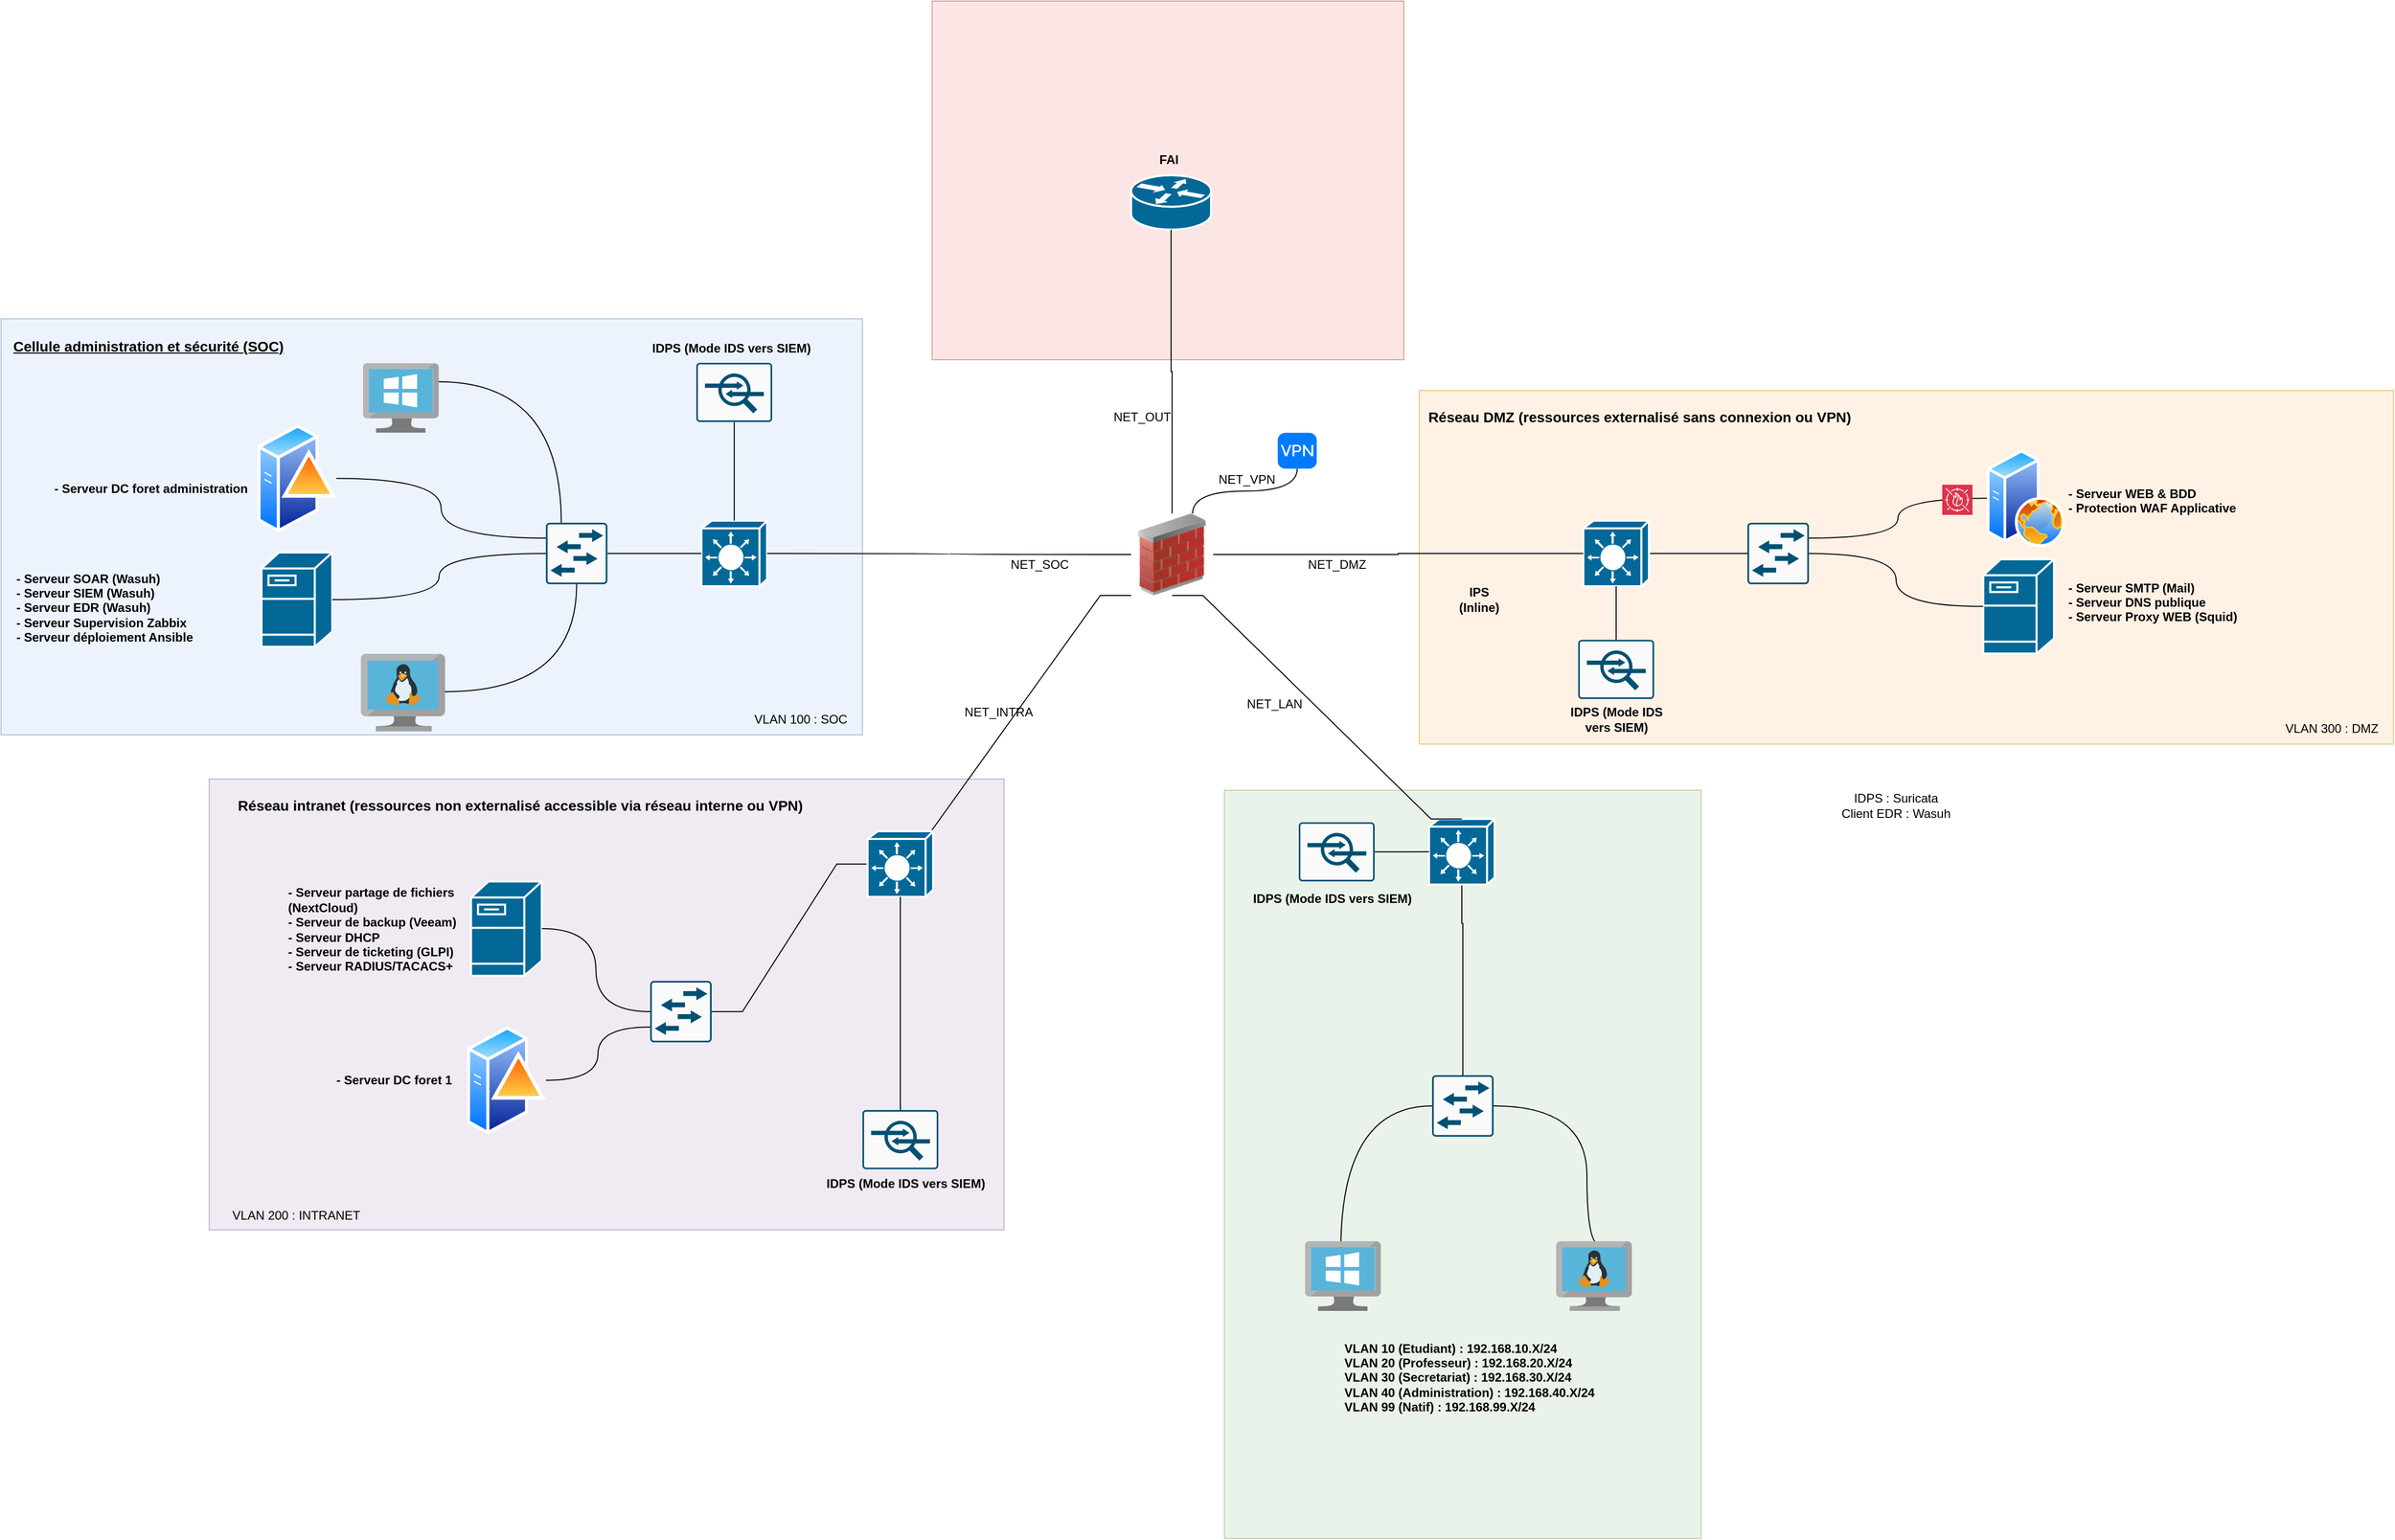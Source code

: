 <mxfile version="28.2.6">
  <diagram name="Architecture globale" id="qbSK8kkbkhKGErqz2HW5">
    <mxGraphModel dx="1375" dy="779" grid="1" gridSize="10" guides="1" tooltips="1" connect="1" arrows="1" fold="1" page="1" pageScale="1" pageWidth="827" pageHeight="1169" math="0" shadow="0">
      <root>
        <mxCell id="0" />
        <mxCell id="1" parent="0" />
        <mxCell id="kXjyHpJwVwnROSJy47Iu-1" value="" style="whiteSpace=wrap;html=1;fillColor=#e1d5e7;strokeColor=#9673a6;opacity=50;" vertex="1" parent="1">
          <mxGeometry x="243" y="799" width="775" height="440" as="geometry" />
        </mxCell>
        <mxCell id="kXjyHpJwVwnROSJy47Iu-2" value="" style="whiteSpace=wrap;html=1;fillColor=#dae8fc;strokeColor=#6c8ebf;opacity=50;" vertex="1" parent="1">
          <mxGeometry x="40" y="350" width="840" height="406" as="geometry" />
        </mxCell>
        <mxCell id="kXjyHpJwVwnROSJy47Iu-3" value="" style="whiteSpace=wrap;html=1;fillColor=#f8cecc;strokeColor=#b85450;opacity=50;" vertex="1" parent="1">
          <mxGeometry x="948" y="40" width="460" height="350" as="geometry" />
        </mxCell>
        <mxCell id="kXjyHpJwVwnROSJy47Iu-4" value="" style="whiteSpace=wrap;html=1;fillColor=#d5e8d4;strokeColor=#82b366;opacity=50;" vertex="1" parent="1">
          <mxGeometry x="1233" y="810" width="465" height="730" as="geometry" />
        </mxCell>
        <mxCell id="kXjyHpJwVwnROSJy47Iu-5" value="" style="whiteSpace=wrap;html=1;fillColor=#ffe6cc;strokeColor=#d79b00;opacity=50;" vertex="1" parent="1">
          <mxGeometry x="1423" y="420" width="950" height="345" as="geometry" />
        </mxCell>
        <mxCell id="kXjyHpJwVwnROSJy47Iu-6" value="" style="shape=mxgraph.cisco.servers.fileserver;sketch=0;html=1;pointerEvents=1;dashed=0;fillColor=#036897;strokeColor=#ffffff;strokeWidth=2;verticalLabelPosition=bottom;verticalAlign=top;align=center;outlineConnect=0;" vertex="1" parent="1">
          <mxGeometry x="1973" y="584.68" width="69" height="92" as="geometry" />
        </mxCell>
        <mxCell id="kXjyHpJwVwnROSJy47Iu-7" style="edgeStyle=orthogonalEdgeStyle;rounded=0;orthogonalLoop=1;jettySize=auto;html=1;exitX=0.75;exitY=0;exitDx=0;exitDy=0;curved=1;endArrow=none;endFill=0;" edge="1" parent="1" source="kXjyHpJwVwnROSJy47Iu-8" target="kXjyHpJwVwnROSJy47Iu-27">
          <mxGeometry relative="1" as="geometry" />
        </mxCell>
        <mxCell id="kXjyHpJwVwnROSJy47Iu-8" value="" style="image;html=1;image=img/lib/clip_art/networking/Firewall_02_128x128.png" vertex="1" parent="1">
          <mxGeometry x="1142" y="540" width="80" height="80" as="geometry" />
        </mxCell>
        <mxCell id="kXjyHpJwVwnROSJy47Iu-9" value="" style="shape=mxgraph.cisco.routers.router;sketch=0;html=1;pointerEvents=1;dashed=0;fillColor=#036897;strokeColor=#ffffff;strokeWidth=2;verticalLabelPosition=bottom;verticalAlign=top;align=center;outlineConnect=0;" vertex="1" parent="1">
          <mxGeometry x="1142" y="210" width="78" height="53" as="geometry" />
        </mxCell>
        <mxCell id="kXjyHpJwVwnROSJy47Iu-10" style="edgeStyle=orthogonalEdgeStyle;rounded=0;orthogonalLoop=1;jettySize=auto;html=1;exitX=0.5;exitY=1;exitDx=0;exitDy=0;exitPerimeter=0;endArrow=none;endFill=0;entryX=0.5;entryY=0;entryDx=0;entryDy=0;entryPerimeter=0;" edge="1" parent="1" source="kXjyHpJwVwnROSJy47Iu-11" target="kXjyHpJwVwnROSJy47Iu-20">
          <mxGeometry relative="1" as="geometry">
            <mxPoint x="1465.39" y="978.752" as="targetPoint" />
            <Array as="points">
              <mxPoint x="1464.5" y="940" />
              <mxPoint x="1465.5" y="940" />
              <mxPoint x="1465.5" y="1088" />
            </Array>
          </mxGeometry>
        </mxCell>
        <mxCell id="kXjyHpJwVwnROSJy47Iu-11" value="" style="shape=mxgraph.cisco.switches.layer_3_switch;sketch=0;html=1;pointerEvents=1;dashed=0;fillColor=#036897;strokeColor=#ffffff;strokeWidth=2;verticalLabelPosition=bottom;verticalAlign=top;align=center;outlineConnect=0;" vertex="1" parent="1">
          <mxGeometry x="1432.5" y="838" width="64" height="64" as="geometry" />
        </mxCell>
        <mxCell id="kXjyHpJwVwnROSJy47Iu-12" style="edgeStyle=orthogonalEdgeStyle;rounded=0;orthogonalLoop=1;jettySize=auto;html=1;exitX=1;exitY=0.5;exitDx=0;exitDy=0;exitPerimeter=0;endArrow=none;endFill=0;entryX=0;entryY=0.5;entryDx=0;entryDy=0;entryPerimeter=0;" edge="1" parent="1" source="kXjyHpJwVwnROSJy47Iu-13" target="kXjyHpJwVwnROSJy47Iu-21">
          <mxGeometry relative="1" as="geometry">
            <mxPoint x="1687.0" y="579.005" as="sourcePoint" />
            <mxPoint x="1723" y="580" as="targetPoint" />
          </mxGeometry>
        </mxCell>
        <mxCell id="kXjyHpJwVwnROSJy47Iu-13" value="" style="shape=mxgraph.cisco.switches.layer_3_switch;sketch=0;html=1;pointerEvents=1;dashed=0;fillColor=#036897;strokeColor=#ffffff;strokeWidth=2;verticalLabelPosition=bottom;verticalAlign=top;align=center;outlineConnect=0;" vertex="1" parent="1">
          <mxGeometry x="1583" y="547" width="64" height="64" as="geometry" />
        </mxCell>
        <mxCell id="kXjyHpJwVwnROSJy47Iu-14" value="" style="shape=mxgraph.cisco.switches.layer_3_switch;sketch=0;html=1;pointerEvents=1;dashed=0;fillColor=#036897;strokeColor=#ffffff;strokeWidth=2;verticalLabelPosition=bottom;verticalAlign=top;align=center;outlineConnect=0;" vertex="1" parent="1">
          <mxGeometry x="723" y="547" width="64" height="64" as="geometry" />
        </mxCell>
        <mxCell id="kXjyHpJwVwnROSJy47Iu-15" style="edgeStyle=orthogonalEdgeStyle;rounded=0;orthogonalLoop=1;jettySize=auto;html=1;exitX=1;exitY=0.25;exitDx=0;exitDy=0;exitPerimeter=0;entryX=0;entryY=0.5;entryDx=0;entryDy=0;curved=1;endArrow=none;endFill=0;" edge="1" parent="1" source="kXjyHpJwVwnROSJy47Iu-21" target="kXjyHpJwVwnROSJy47Iu-31">
          <mxGeometry relative="1" as="geometry">
            <mxPoint x="1824" y="555" as="sourcePoint" />
            <mxPoint x="1973" y="476" as="targetPoint" />
          </mxGeometry>
        </mxCell>
        <mxCell id="kXjyHpJwVwnROSJy47Iu-16" style="edgeStyle=orthogonalEdgeStyle;rounded=0;orthogonalLoop=1;jettySize=auto;html=1;exitX=1;exitY=0.5;exitDx=0;exitDy=0;exitPerimeter=0;entryX=0;entryY=0.5;entryDx=0;entryDy=0;entryPerimeter=0;endArrow=none;endFill=0;curved=1;" edge="1" parent="1" source="kXjyHpJwVwnROSJy47Iu-21" target="kXjyHpJwVwnROSJy47Iu-6">
          <mxGeometry relative="1" as="geometry">
            <mxPoint x="1821.98" y="580" as="sourcePoint" />
          </mxGeometry>
        </mxCell>
        <mxCell id="kXjyHpJwVwnROSJy47Iu-17" style="edgeStyle=entityRelationEdgeStyle;rounded=0;orthogonalLoop=1;jettySize=auto;html=1;exitX=0.5;exitY=1;exitDx=0;exitDy=0;entryX=0.5;entryY=0;entryDx=0;entryDy=0;entryPerimeter=0;endArrow=none;endFill=0;" edge="1" parent="1" source="kXjyHpJwVwnROSJy47Iu-8" target="kXjyHpJwVwnROSJy47Iu-11">
          <mxGeometry relative="1" as="geometry" />
        </mxCell>
        <mxCell id="kXjyHpJwVwnROSJy47Iu-18" style="edgeStyle=orthogonalEdgeStyle;rounded=0;orthogonalLoop=1;jettySize=auto;html=1;exitX=0;exitY=0.5;exitDx=0;exitDy=0;exitPerimeter=0;curved=1;endArrow=none;endFill=0;" edge="1" parent="1" source="kXjyHpJwVwnROSJy47Iu-20">
          <mxGeometry relative="1" as="geometry">
            <mxPoint x="1415" y="1113" as="sourcePoint" />
            <mxPoint x="1346.5" y="1258" as="targetPoint" />
          </mxGeometry>
        </mxCell>
        <mxCell id="kXjyHpJwVwnROSJy47Iu-19" style="edgeStyle=orthogonalEdgeStyle;rounded=0;orthogonalLoop=1;jettySize=auto;html=1;entryX=1;entryY=0.5;entryDx=0;entryDy=0;entryPerimeter=0;curved=1;endArrow=none;endFill=0;exitX=0.57;exitY=0.045;exitDx=0;exitDy=0;exitPerimeter=0;" edge="1" parent="1" source="kXjyHpJwVwnROSJy47Iu-26" target="kXjyHpJwVwnROSJy47Iu-20">
          <mxGeometry relative="1" as="geometry">
            <mxPoint x="1576.5" y="1248" as="sourcePoint" />
            <mxPoint x="1513.98" y="1113" as="targetPoint" />
            <Array as="points">
              <mxPoint x="1586.5" y="1253" />
              <mxPoint x="1586.5" y="1118" />
            </Array>
          </mxGeometry>
        </mxCell>
        <mxCell id="kXjyHpJwVwnROSJy47Iu-20" value="" style="sketch=0;points=[[0.015,0.015,0],[0.985,0.015,0],[0.985,0.985,0],[0.015,0.985,0],[0.25,0,0],[0.5,0,0],[0.75,0,0],[1,0.25,0],[1,0.5,0],[1,0.75,0],[0.75,1,0],[0.5,1,0],[0.25,1,0],[0,0.75,0],[0,0.5,0],[0,0.25,0]];verticalLabelPosition=bottom;html=1;verticalAlign=top;aspect=fixed;align=center;pointerEvents=1;shape=mxgraph.cisco19.rect;prIcon=l2_switch;fillColor=#FAFAFA;strokeColor=#005073;" vertex="1" parent="1">
          <mxGeometry x="1435.5" y="1088" width="60" height="60" as="geometry" />
        </mxCell>
        <mxCell id="kXjyHpJwVwnROSJy47Iu-21" value="" style="sketch=0;points=[[0.015,0.015,0],[0.985,0.015,0],[0.985,0.985,0],[0.015,0.985,0],[0.25,0,0],[0.5,0,0],[0.75,0,0],[1,0.25,0],[1,0.5,0],[1,0.75,0],[0.75,1,0],[0.5,1,0],[0.25,1,0],[0,0.75,0],[0,0.5,0],[0,0.25,0]];verticalLabelPosition=bottom;html=1;verticalAlign=top;aspect=fixed;align=center;pointerEvents=1;shape=mxgraph.cisco19.rect;prIcon=l2_switch;fillColor=#FAFAFA;strokeColor=#005073;" vertex="1" parent="1">
          <mxGeometry x="1743" y="549" width="60" height="60" as="geometry" />
        </mxCell>
        <mxCell id="kXjyHpJwVwnROSJy47Iu-22" value="&lt;p style=&quot;margin: 0px;&quot;&gt;&lt;b&gt;- Serveur SMTP (Mail)&lt;/b&gt;&lt;/p&gt;&lt;p style=&quot;margin: 0px;&quot;&gt;&lt;b&gt;- Serveur DNS publique&lt;br&gt;&lt;/b&gt;&lt;/p&gt;&lt;p style=&quot;margin: 0px;&quot;&gt;&lt;b&gt;- Serveur Proxy WEB (&lt;/b&gt;&lt;span style=&quot;background-color: initial;&quot;&gt;&lt;b&gt;Squid)&lt;/b&gt;&lt;/span&gt;&lt;/p&gt;&lt;b&gt;&lt;br&gt;&lt;/b&gt;&lt;p style=&quot;margin: 0px;&quot;&gt;&lt;br&gt;&lt;/p&gt;" style="text;strokeColor=none;align=left;fillColor=none;html=1;verticalAlign=middle;whiteSpace=wrap;rounded=0;" vertex="1" parent="1">
          <mxGeometry x="2053.5" y="599.06" width="230" height="83.25" as="geometry" />
        </mxCell>
        <mxCell id="kXjyHpJwVwnROSJy47Iu-23" value="&lt;b&gt;VLAN 10 (Etudiant) : 192.168.10.X/24&lt;/b&gt;&lt;div&gt;&lt;b&gt;VLAN 20 (Professeur)&amp;nbsp;&lt;/b&gt;&lt;b style=&quot;background-color: initial;&quot;&gt;: 192.168.20.X/24&lt;/b&gt;&lt;/div&gt;&lt;div&gt;&lt;b&gt;VLAN 30 (Secretariat)&amp;nbsp;&lt;/b&gt;&lt;b style=&quot;background-color: initial;&quot;&gt;: 192.168.30.X/24&lt;/b&gt;&lt;/div&gt;&lt;div&gt;&lt;b&gt;VLAN 40 (Administration)&amp;nbsp;&lt;/b&gt;&lt;b style=&quot;background-color: initial;&quot;&gt;: 192.168.40.X/24&lt;/b&gt;&lt;/div&gt;&lt;div&gt;&lt;b&gt;VLAN 99 (Natif)&amp;nbsp;&lt;/b&gt;&lt;b style=&quot;background-color: initial;&quot;&gt;: 192.168.99.X/24&lt;/b&gt;&lt;/div&gt;" style="text;strokeColor=none;align=left;fillColor=none;html=1;verticalAlign=middle;whiteSpace=wrap;rounded=0;" vertex="1" parent="1">
          <mxGeometry x="1347.5" y="1338" width="260" height="90" as="geometry" />
        </mxCell>
        <mxCell id="kXjyHpJwVwnROSJy47Iu-24" value="&lt;div style=&quot;font-size: 14px;&quot;&gt;Cellule administration et sécurité (SOC)&lt;br style=&quot;font-size: 14px;&quot;&gt;&lt;/div&gt;&lt;div style=&quot;font-size: 14px;&quot;&gt;&lt;br style=&quot;font-size: 14px;&quot;&gt;&lt;/div&gt;" style="text;strokeColor=none;align=left;fillColor=none;html=1;verticalAlign=middle;whiteSpace=wrap;rounded=0;fontStyle=5;fontSize=14;" vertex="1" parent="1">
          <mxGeometry x="50" y="340" width="283" height="90" as="geometry" />
        </mxCell>
        <mxCell id="kXjyHpJwVwnROSJy47Iu-25" value="" style="image;sketch=0;aspect=fixed;html=1;points=[];align=center;fontSize=12;image=img/lib/mscae/VirtualMachineWindows.svg;" vertex="1" parent="1">
          <mxGeometry x="1311.59" y="1250" width="73.91" height="68" as="geometry" />
        </mxCell>
        <mxCell id="kXjyHpJwVwnROSJy47Iu-26" value="" style="image;sketch=0;aspect=fixed;html=1;points=[];align=center;fontSize=12;image=img/lib/mscae/VM_Linux.svg;" vertex="1" parent="1">
          <mxGeometry x="1556.5" y="1250" width="73.91" height="68" as="geometry" />
        </mxCell>
        <mxCell id="kXjyHpJwVwnROSJy47Iu-27" value="" style="html=1;strokeWidth=1;shadow=0;dashed=0;shape=mxgraph.ios7.misc.vpn;fillColor=#007AFF;strokeColor=none;buttonText=;strokeColor2=#222222;fontColor=#222222;fontSize=8;verticalLabelPosition=bottom;verticalAlign=top;align=center;sketch=0;" vertex="1" parent="1">
          <mxGeometry x="1285" y="461.25" width="38" height="35" as="geometry" />
        </mxCell>
        <mxCell id="kXjyHpJwVwnROSJy47Iu-28" value="" style="sketch=0;points=[[0.015,0.015,0],[0.985,0.015,0],[0.985,0.985,0],[0.015,0.985,0],[0.25,0,0],[0.5,0,0],[0.75,0,0],[1,0.25,0],[1,0.5,0],[1,0.75,0],[0.75,1,0],[0.5,1,0],[0.25,1,0],[0,0.75,0],[0,0.5,0],[0,0.25,0]];verticalLabelPosition=bottom;html=1;verticalAlign=top;aspect=fixed;align=center;pointerEvents=1;shape=mxgraph.cisco19.rect;prIcon=ips_ids;fillColor=#FAFAFA;strokeColor=#005073;" vertex="1" parent="1">
          <mxGeometry x="1305.5" y="841.19" width="74" height="57.81" as="geometry" />
        </mxCell>
        <mxCell id="kXjyHpJwVwnROSJy47Iu-29" value="IPS (Inline)" style="text;strokeColor=none;align=center;fillColor=none;html=1;verticalAlign=middle;whiteSpace=wrap;rounded=0;fontStyle=1" vertex="1" parent="1">
          <mxGeometry x="1450" y="609" width="63" height="30" as="geometry" />
        </mxCell>
        <mxCell id="kXjyHpJwVwnROSJy47Iu-30" value="&lt;p style=&quot;margin: 0px;&quot;&gt;&lt;b style=&quot;background-color: initial;&quot;&gt;- Serveur WEB &amp;amp; &lt;/b&gt;&lt;b&gt;BDD&lt;/b&gt;&lt;/p&gt;&lt;p style=&quot;margin: 0px;&quot;&gt;&lt;b style=&quot;background-color: initial;&quot;&gt;- Protection WAF Applicative&lt;/b&gt;&lt;/p&gt;&lt;b&gt;&lt;br&gt;&lt;/b&gt;&lt;p style=&quot;margin: 0px;&quot;&gt;&lt;br&gt;&lt;/p&gt;" style="text;strokeColor=none;align=left;fillColor=none;html=1;verticalAlign=middle;whiteSpace=wrap;rounded=0;" vertex="1" parent="1">
          <mxGeometry x="2053.5" y="511.93" width="230" height="60.75" as="geometry" />
        </mxCell>
        <mxCell id="kXjyHpJwVwnROSJy47Iu-31" value="" style="image;aspect=fixed;perimeter=ellipsePerimeter;html=1;align=center;shadow=0;dashed=0;spacingTop=3;image=img/lib/active_directory/web_server.svg;" vertex="1" parent="1">
          <mxGeometry x="1976.5" y="477.68" width="76" height="95" as="geometry" />
        </mxCell>
        <mxCell id="kXjyHpJwVwnROSJy47Iu-32" value="" style="sketch=0;points=[[0,0,0],[0.25,0,0],[0.5,0,0],[0.75,0,0],[1,0,0],[0,1,0],[0.25,1,0],[0.5,1,0],[0.75,1,0],[1,1,0],[0,0.25,0],[0,0.5,0],[0,0.75,0],[1,0.25,0],[1,0.5,0],[1,0.75,0]];outlineConnect=0;fontColor=#232F3E;fillColor=#DD344C;strokeColor=#ffffff;dashed=0;verticalLabelPosition=bottom;verticalAlign=top;align=center;html=1;fontSize=12;fontStyle=0;aspect=fixed;shape=mxgraph.aws4.resourceIcon;resIcon=mxgraph.aws4.waf;" vertex="1" parent="1">
          <mxGeometry x="1933" y="511.93" width="29.5" height="29.5" as="geometry" />
        </mxCell>
        <mxCell id="kXjyHpJwVwnROSJy47Iu-33" style="edgeStyle=orthogonalEdgeStyle;rounded=0;orthogonalLoop=1;jettySize=auto;html=1;exitX=1;exitY=0.5;exitDx=0;exitDy=0;entryX=0;entryY=0.5;entryDx=0;entryDy=0;entryPerimeter=0;endArrow=none;endFill=0;" edge="1" parent="1" source="kXjyHpJwVwnROSJy47Iu-8" target="kXjyHpJwVwnROSJy47Iu-13">
          <mxGeometry relative="1" as="geometry">
            <mxPoint x="1443" y="581.005" as="targetPoint" />
          </mxGeometry>
        </mxCell>
        <mxCell id="kXjyHpJwVwnROSJy47Iu-34" style="edgeStyle=orthogonalEdgeStyle;rounded=0;orthogonalLoop=1;jettySize=auto;html=1;exitX=1;exitY=0.5;exitDx=0;exitDy=0;exitPerimeter=0;entryX=0;entryY=0.5;entryDx=0;entryDy=0;entryPerimeter=0;endArrow=none;endFill=0;" edge="1" parent="1" source="kXjyHpJwVwnROSJy47Iu-28" target="kXjyHpJwVwnROSJy47Iu-11">
          <mxGeometry relative="1" as="geometry" />
        </mxCell>
        <mxCell id="kXjyHpJwVwnROSJy47Iu-35" style="edgeStyle=orthogonalEdgeStyle;rounded=0;orthogonalLoop=1;jettySize=auto;html=1;exitX=0.5;exitY=1;exitDx=0;exitDy=0;exitPerimeter=0;curved=1;endArrow=none;endFill=0;" edge="1" parent="1" source="kXjyHpJwVwnROSJy47Iu-36" target="kXjyHpJwVwnROSJy47Iu-14">
          <mxGeometry relative="1" as="geometry" />
        </mxCell>
        <mxCell id="kXjyHpJwVwnROSJy47Iu-36" value="" style="sketch=0;points=[[0.015,0.015,0],[0.985,0.015,0],[0.985,0.985,0],[0.015,0.985,0],[0.25,0,0],[0.5,0,0],[0.75,0,0],[1,0.25,0],[1,0.5,0],[1,0.75,0],[0.75,1,0],[0.5,1,0],[0.25,1,0],[0,0.75,0],[0,0.5,0],[0,0.25,0]];verticalLabelPosition=bottom;html=1;verticalAlign=top;aspect=fixed;align=center;pointerEvents=1;shape=mxgraph.cisco19.rect;prIcon=ips_ids;fillColor=#FAFAFA;strokeColor=#005073;" vertex="1" parent="1">
          <mxGeometry x="718" y="392.94" width="74" height="57.81" as="geometry" />
        </mxCell>
        <mxCell id="kXjyHpJwVwnROSJy47Iu-37" value="" style="edgeStyle=orthogonalEdgeStyle;rounded=0;orthogonalLoop=1;jettySize=auto;html=1;exitX=0.5;exitY=0;exitDx=0;exitDy=0;entryX=0.5;entryY=1;entryDx=0;entryDy=0;entryPerimeter=0;endArrow=none;endFill=0;" edge="1" parent="1" source="kXjyHpJwVwnROSJy47Iu-8" target="kXjyHpJwVwnROSJy47Iu-9">
          <mxGeometry relative="1" as="geometry">
            <mxPoint x="1182" y="540" as="sourcePoint" />
            <mxPoint x="1182.0" y="461.25" as="targetPoint" />
          </mxGeometry>
        </mxCell>
        <mxCell id="kXjyHpJwVwnROSJy47Iu-38" value="FAI" style="text;strokeColor=none;align=center;fillColor=none;html=1;verticalAlign=middle;whiteSpace=wrap;rounded=0;fontStyle=1" vertex="1" parent="1">
          <mxGeometry x="1149" y="180" width="60" height="30" as="geometry" />
        </mxCell>
        <mxCell id="kXjyHpJwVwnROSJy47Iu-39" value="" style="sketch=0;points=[[0.015,0.015,0],[0.985,0.015,0],[0.985,0.985,0],[0.015,0.985,0],[0.25,0,0],[0.5,0,0],[0.75,0,0],[1,0.25,0],[1,0.5,0],[1,0.75,0],[0.75,1,0],[0.5,1,0],[0.25,1,0],[0,0.75,0],[0,0.5,0],[0,0.25,0]];verticalLabelPosition=bottom;html=1;verticalAlign=top;aspect=fixed;align=center;pointerEvents=1;shape=mxgraph.cisco19.rect;prIcon=ips_ids;fillColor=#FAFAFA;strokeColor=#005073;" vertex="1" parent="1">
          <mxGeometry x="1578" y="663.19" width="74" height="57.81" as="geometry" />
        </mxCell>
        <mxCell id="kXjyHpJwVwnROSJy47Iu-40" value="IDPS (Mode IDS vers SIEM)" style="text;strokeColor=none;align=center;fillColor=none;html=1;verticalAlign=middle;whiteSpace=wrap;rounded=0;fontStyle=1" vertex="1" parent="1">
          <mxGeometry x="1562.75" y="726" width="104.5" height="30" as="geometry" />
        </mxCell>
        <mxCell id="kXjyHpJwVwnROSJy47Iu-41" style="edgeStyle=orthogonalEdgeStyle;rounded=0;orthogonalLoop=1;jettySize=auto;html=1;exitX=0.5;exitY=0;exitDx=0;exitDy=0;exitPerimeter=0;entryX=0.5;entryY=1;entryDx=0;entryDy=0;entryPerimeter=0;endArrow=none;endFill=0;" edge="1" parent="1" source="kXjyHpJwVwnROSJy47Iu-39" target="kXjyHpJwVwnROSJy47Iu-13">
          <mxGeometry relative="1" as="geometry" />
        </mxCell>
        <mxCell id="kXjyHpJwVwnROSJy47Iu-42" value="" style="image;sketch=0;aspect=fixed;html=1;points=[];align=center;fontSize=12;image=img/lib/mscae/VM_Linux.svg;" vertex="1" parent="1">
          <mxGeometry x="390.82" y="677.01" width="82.18" height="75.61" as="geometry" />
        </mxCell>
        <mxCell id="kXjyHpJwVwnROSJy47Iu-43" value="" style="image;sketch=0;aspect=fixed;html=1;points=[];align=center;fontSize=12;image=img/lib/mscae/VirtualMachineWindows.svg;" vertex="1" parent="1">
          <mxGeometry x="393.0" y="393.25" width="73.91" height="68" as="geometry" />
        </mxCell>
        <mxCell id="kXjyHpJwVwnROSJy47Iu-44" value="NET_OUT" style="text;strokeColor=none;align=center;fillColor=none;html=1;verticalAlign=middle;whiteSpace=wrap;rounded=0;" vertex="1" parent="1">
          <mxGeometry x="1123" y="431.25" width="60" height="30" as="geometry" />
        </mxCell>
        <mxCell id="kXjyHpJwVwnROSJy47Iu-45" value="NET_VPN" style="text;strokeColor=none;align=center;fillColor=none;html=1;verticalAlign=middle;whiteSpace=wrap;rounded=0;" vertex="1" parent="1">
          <mxGeometry x="1225" y="492" width="60" height="30" as="geometry" />
        </mxCell>
        <mxCell id="kXjyHpJwVwnROSJy47Iu-46" value="NET_DMZ" style="text;strokeColor=none;align=center;fillColor=none;html=1;verticalAlign=middle;whiteSpace=wrap;rounded=0;" vertex="1" parent="1">
          <mxGeometry x="1313" y="575" width="60" height="30" as="geometry" />
        </mxCell>
        <mxCell id="kXjyHpJwVwnROSJy47Iu-47" value="NET_SOC" style="text;strokeColor=none;align=center;fillColor=none;html=1;verticalAlign=middle;whiteSpace=wrap;rounded=0;" vertex="1" parent="1">
          <mxGeometry x="1023" y="575" width="60" height="30" as="geometry" />
        </mxCell>
        <mxCell id="kXjyHpJwVwnROSJy47Iu-48" value="NET_LAN" style="text;strokeColor=none;align=center;fillColor=none;html=1;verticalAlign=middle;whiteSpace=wrap;rounded=0;" vertex="1" parent="1">
          <mxGeometry x="1251.59" y="711" width="60" height="30" as="geometry" />
        </mxCell>
        <mxCell id="kXjyHpJwVwnROSJy47Iu-49" style="edgeStyle=orthogonalEdgeStyle;rounded=0;orthogonalLoop=1;jettySize=auto;html=1;exitX=1;exitY=0.5;exitDx=0;exitDy=0;exitPerimeter=0;curved=1;endArrow=none;endFill=0;" edge="1" parent="1" source="kXjyHpJwVwnROSJy47Iu-50" target="kXjyHpJwVwnROSJy47Iu-14">
          <mxGeometry relative="1" as="geometry">
            <mxPoint x="703" y="585.5" as="targetPoint" />
          </mxGeometry>
        </mxCell>
        <mxCell id="kXjyHpJwVwnROSJy47Iu-50" value="" style="sketch=0;points=[[0.015,0.015,0],[0.985,0.015,0],[0.985,0.985,0],[0.015,0.985,0],[0.25,0,0],[0.5,0,0],[0.75,0,0],[1,0.25,0],[1,0.5,0],[1,0.75,0],[0.75,1,0],[0.5,1,0],[0.25,1,0],[0,0.75,0],[0,0.5,0],[0,0.25,0]];verticalLabelPosition=bottom;html=1;verticalAlign=top;aspect=fixed;align=center;pointerEvents=1;shape=mxgraph.cisco19.rect;prIcon=l2_switch;fillColor=#FAFAFA;strokeColor=#005073;" vertex="1" parent="1">
          <mxGeometry x="571.32" y="549.01" width="60" height="60" as="geometry" />
        </mxCell>
        <mxCell id="kXjyHpJwVwnROSJy47Iu-51" value="" style="shape=mxgraph.cisco.servers.fileserver;sketch=0;html=1;pointerEvents=1;dashed=0;fillColor=#036897;strokeColor=#ffffff;strokeWidth=2;verticalLabelPosition=bottom;verticalAlign=top;align=center;outlineConnect=0;" vertex="1" parent="1">
          <mxGeometry x="294" y="578" width="69" height="92" as="geometry" />
        </mxCell>
        <mxCell id="kXjyHpJwVwnROSJy47Iu-52" style="edgeStyle=orthogonalEdgeStyle;rounded=0;orthogonalLoop=1;jettySize=auto;html=1;exitX=0;exitY=0.5;exitDx=0;exitDy=0;exitPerimeter=0;entryX=1;entryY=0.5;entryDx=0;entryDy=0;entryPerimeter=0;curved=1;endArrow=none;endFill=0;" edge="1" parent="1" source="kXjyHpJwVwnROSJy47Iu-50" target="kXjyHpJwVwnROSJy47Iu-51">
          <mxGeometry relative="1" as="geometry" />
        </mxCell>
        <mxCell id="kXjyHpJwVwnROSJy47Iu-53" style="edgeStyle=entityRelationEdgeStyle;rounded=0;orthogonalLoop=1;jettySize=auto;html=1;exitX=0.5;exitY=0;exitDx=0;exitDy=0;exitPerimeter=0;entryX=0;entryY=1;entryDx=0;entryDy=0;endArrow=none;endFill=0;" edge="1" parent="1" source="kXjyHpJwVwnROSJy47Iu-59" target="kXjyHpJwVwnROSJy47Iu-8">
          <mxGeometry relative="1" as="geometry">
            <mxPoint x="916.59" y="850" as="sourcePoint" />
          </mxGeometry>
        </mxCell>
        <mxCell id="kXjyHpJwVwnROSJy47Iu-54" value="NET_INTRA" style="text;strokeColor=none;align=center;fillColor=none;html=1;verticalAlign=middle;whiteSpace=wrap;rounded=0;" vertex="1" parent="1">
          <mxGeometry x="983" y="719.01" width="60" height="30" as="geometry" />
        </mxCell>
        <mxCell id="kXjyHpJwVwnROSJy47Iu-55" style="edgeStyle=entityRelationEdgeStyle;rounded=0;orthogonalLoop=1;jettySize=auto;html=1;exitX=1;exitY=0.5;exitDx=0;exitDy=0;exitPerimeter=0;endArrow=none;endFill=0;" edge="1" parent="1" source="kXjyHpJwVwnROSJy47Iu-56" target="kXjyHpJwVwnROSJy47Iu-59">
          <mxGeometry relative="1" as="geometry" />
        </mxCell>
        <mxCell id="kXjyHpJwVwnROSJy47Iu-56" value="" style="sketch=0;points=[[0.015,0.015,0],[0.985,0.015,0],[0.985,0.985,0],[0.015,0.985,0],[0.25,0,0],[0.5,0,0],[0.75,0,0],[1,0.25,0],[1,0.5,0],[1,0.75,0],[0.75,1,0],[0.5,1,0],[0.25,1,0],[0,0.75,0],[0,0.5,0],[0,0.25,0]];verticalLabelPosition=bottom;html=1;verticalAlign=top;aspect=fixed;align=center;pointerEvents=1;shape=mxgraph.cisco19.rect;prIcon=l2_switch;fillColor=#FAFAFA;strokeColor=#005073;" vertex="1" parent="1">
          <mxGeometry x="673" y="996.0" width="60" height="60" as="geometry" />
        </mxCell>
        <mxCell id="kXjyHpJwVwnROSJy47Iu-57" value="" style="shape=mxgraph.cisco.servers.fileserver;sketch=0;html=1;pointerEvents=1;dashed=0;fillColor=#036897;strokeColor=#ffffff;strokeWidth=2;verticalLabelPosition=bottom;verticalAlign=top;align=center;outlineConnect=0;" vertex="1" parent="1">
          <mxGeometry x="498.32" y="899.0" width="69" height="92" as="geometry" />
        </mxCell>
        <mxCell id="kXjyHpJwVwnROSJy47Iu-58" style="edgeStyle=orthogonalEdgeStyle;rounded=0;orthogonalLoop=1;jettySize=auto;html=1;exitX=0;exitY=0.5;exitDx=0;exitDy=0;exitPerimeter=0;entryX=1;entryY=0.5;entryDx=0;entryDy=0;entryPerimeter=0;curved=1;endArrow=none;endFill=0;" edge="1" parent="1" source="kXjyHpJwVwnROSJy47Iu-56" target="kXjyHpJwVwnROSJy47Iu-57">
          <mxGeometry relative="1" as="geometry" />
        </mxCell>
        <mxCell id="kXjyHpJwVwnROSJy47Iu-59" value="" style="shape=mxgraph.cisco.switches.layer_3_switch;sketch=0;html=1;pointerEvents=1;dashed=0;fillColor=#036897;strokeColor=#ffffff;strokeWidth=2;verticalLabelPosition=bottom;verticalAlign=top;align=center;outlineConnect=0;" vertex="1" parent="1">
          <mxGeometry x="885" y="850.0" width="64" height="64" as="geometry" />
        </mxCell>
        <mxCell id="kXjyHpJwVwnROSJy47Iu-60" value="" style="sketch=0;points=[[0.015,0.015,0],[0.985,0.015,0],[0.985,0.985,0],[0.015,0.985,0],[0.25,0,0],[0.5,0,0],[0.75,0,0],[1,0.25,0],[1,0.5,0],[1,0.75,0],[0.75,1,0],[0.5,1,0],[0.25,1,0],[0,0.75,0],[0,0.5,0],[0,0.25,0]];verticalLabelPosition=bottom;html=1;verticalAlign=top;aspect=fixed;align=center;pointerEvents=1;shape=mxgraph.cisco19.rect;prIcon=ips_ids;fillColor=#FAFAFA;strokeColor=#005073;" vertex="1" parent="1">
          <mxGeometry x="880" y="1122" width="74" height="57.81" as="geometry" />
        </mxCell>
        <mxCell id="kXjyHpJwVwnROSJy47Iu-61" style="edgeStyle=orthogonalEdgeStyle;rounded=0;orthogonalLoop=1;jettySize=auto;html=1;exitX=0.5;exitY=1;exitDx=0;exitDy=0;exitPerimeter=0;entryX=0.5;entryY=0;entryDx=0;entryDy=0;entryPerimeter=0;endArrow=none;endFill=0;" edge="1" parent="1" source="kXjyHpJwVwnROSJy47Iu-59" target="kXjyHpJwVwnROSJy47Iu-60">
          <mxGeometry relative="1" as="geometry" />
        </mxCell>
        <mxCell id="kXjyHpJwVwnROSJy47Iu-62" value="" style="image;aspect=fixed;perimeter=ellipsePerimeter;html=1;align=center;shadow=0;dashed=0;spacingTop=3;image=img/lib/active_directory/domain_controller.svg;" vertex="1" parent="1">
          <mxGeometry x="290.0" y="450.75" width="77" height="110" as="geometry" />
        </mxCell>
        <mxCell id="kXjyHpJwVwnROSJy47Iu-63" style="edgeStyle=orthogonalEdgeStyle;rounded=0;orthogonalLoop=1;jettySize=auto;html=1;exitX=0.5;exitY=1;exitDx=0;exitDy=0;exitPerimeter=0;entryX=0.996;entryY=0.488;entryDx=0;entryDy=0;entryPerimeter=0;curved=1;endArrow=none;endFill=0;" edge="1" parent="1" source="kXjyHpJwVwnROSJy47Iu-50" target="kXjyHpJwVwnROSJy47Iu-42">
          <mxGeometry relative="1" as="geometry" />
        </mxCell>
        <mxCell id="kXjyHpJwVwnROSJy47Iu-64" style="edgeStyle=orthogonalEdgeStyle;rounded=0;orthogonalLoop=1;jettySize=auto;html=1;exitX=1;exitY=0.5;exitDx=0;exitDy=0;entryX=0;entryY=0.25;entryDx=0;entryDy=0;entryPerimeter=0;endArrow=none;endFill=0;curved=1;" edge="1" parent="1" source="kXjyHpJwVwnROSJy47Iu-62" target="kXjyHpJwVwnROSJy47Iu-50">
          <mxGeometry relative="1" as="geometry" />
        </mxCell>
        <mxCell id="kXjyHpJwVwnROSJy47Iu-65" style="edgeStyle=orthogonalEdgeStyle;rounded=0;orthogonalLoop=1;jettySize=auto;html=1;exitX=0.25;exitY=0;exitDx=0;exitDy=0;exitPerimeter=0;entryX=0.999;entryY=0.269;entryDx=0;entryDy=0;entryPerimeter=0;endArrow=none;endFill=0;curved=1;" edge="1" parent="1" source="kXjyHpJwVwnROSJy47Iu-50" target="kXjyHpJwVwnROSJy47Iu-43">
          <mxGeometry relative="1" as="geometry" />
        </mxCell>
        <mxCell id="kXjyHpJwVwnROSJy47Iu-66" value="&lt;div&gt;- Serveur SOAR (Wasuh)&lt;br&gt;- Serveur SIEM (Wasuh)&lt;/div&gt;&lt;div&gt;- Serveur EDR (Wasuh)&lt;br&gt;&lt;/div&gt;&lt;div&gt;- Serveur Supervision Zabbix&lt;/div&gt;&lt;div&gt;- Serveur déploiement Ansible&lt;/div&gt;" style="text;strokeColor=none;align=left;fillColor=none;html=1;verticalAlign=middle;whiteSpace=wrap;rounded=0;fontStyle=1" vertex="1" parent="1">
          <mxGeometry x="53" y="587.01" width="241" height="90" as="geometry" />
        </mxCell>
        <mxCell id="kXjyHpJwVwnROSJy47Iu-67" value="- Serveur DC foret administration" style="text;strokeColor=none;align=left;fillColor=none;html=1;verticalAlign=middle;whiteSpace=wrap;rounded=0;fontStyle=1" vertex="1" parent="1">
          <mxGeometry x="89.5" y="470.75" width="219" height="90" as="geometry" />
        </mxCell>
        <mxCell id="kXjyHpJwVwnROSJy47Iu-68" value="&lt;div&gt;- Serveur partage de fichiers (NextCloud)&lt;/div&gt;&lt;div&gt;&lt;p style=&quot;margin: 0px;&quot;&gt;&lt;b&gt;- Serveur de backup (Veeam)&lt;/b&gt;&lt;/p&gt;&lt;p style=&quot;margin: 0px;&quot;&gt;&lt;b&gt;- Serveur DHCP&lt;/b&gt;&lt;/p&gt;&lt;p style=&quot;margin: 0px;&quot;&gt;&lt;b&gt;- Serveur de ticketing (GLPI)&lt;/b&gt;&lt;/p&gt;&lt;p style=&quot;text-align: left; margin: 0px;&quot;&gt;&lt;b&gt;- Serveur RADIUS/TACACS+&lt;/b&gt;&lt;/p&gt;&lt;p style=&quot;margin: 0px;&quot;&gt;&lt;/p&gt;&lt;/div&gt;" style="text;strokeColor=none;align=left;fillColor=none;html=1;verticalAlign=middle;whiteSpace=wrap;rounded=0;fontStyle=1" vertex="1" parent="1">
          <mxGeometry x="317.73" y="901" width="219" height="90" as="geometry" />
        </mxCell>
        <mxCell id="kXjyHpJwVwnROSJy47Iu-69" value="Réseau intranet (ressources non externalisé accessible via réseau interne ou VPN)" style="text;strokeColor=none;align=center;fillColor=none;html=1;verticalAlign=middle;whiteSpace=wrap;rounded=0;fontStyle=1;fontSize=14;" vertex="1" parent="1">
          <mxGeometry x="248.5" y="800" width="594.5" height="50" as="geometry" />
        </mxCell>
        <mxCell id="kXjyHpJwVwnROSJy47Iu-70" value="Réseau DMZ (ressources externalisé sans connexion ou VPN)" style="text;strokeColor=none;align=center;fillColor=none;html=1;verticalAlign=middle;whiteSpace=wrap;rounded=0;fontStyle=1;fontSize=14;" vertex="1" parent="1">
          <mxGeometry x="1423" y="421.25" width="430" height="50" as="geometry" />
        </mxCell>
        <mxCell id="kXjyHpJwVwnROSJy47Iu-71" value="VLAN 100 : SOC" style="text;strokeColor=none;align=center;fillColor=none;html=1;verticalAlign=middle;whiteSpace=wrap;rounded=0;" vertex="1" parent="1">
          <mxGeometry x="760" y="726" width="120" height="30" as="geometry" />
        </mxCell>
        <mxCell id="kXjyHpJwVwnROSJy47Iu-72" value="VLAN 200 : INTRANET" style="text;strokeColor=none;align=center;fillColor=none;html=1;verticalAlign=middle;whiteSpace=wrap;rounded=0;" vertex="1" parent="1">
          <mxGeometry x="243" y="1210" width="170" height="30" as="geometry" />
        </mxCell>
        <mxCell id="kXjyHpJwVwnROSJy47Iu-73" value="VLAN 300 : DMZ" style="text;strokeColor=none;align=center;fillColor=none;html=1;verticalAlign=middle;whiteSpace=wrap;rounded=0;" vertex="1" parent="1">
          <mxGeometry x="2253" y="735" width="120" height="30" as="geometry" />
        </mxCell>
        <mxCell id="kXjyHpJwVwnROSJy47Iu-74" value="" style="image;aspect=fixed;perimeter=ellipsePerimeter;html=1;align=center;shadow=0;dashed=0;spacingTop=3;image=img/lib/active_directory/domain_controller.svg;" vertex="1" parent="1">
          <mxGeometry x="494.32" y="1038" width="77" height="110" as="geometry" />
        </mxCell>
        <mxCell id="kXjyHpJwVwnROSJy47Iu-75" value="&lt;p style=&quot;text-align: left; margin: 0px;&quot;&gt;&lt;b&gt;- Serveur DC foret 1 &lt;br&gt;&lt;/b&gt;&lt;/p&gt;" style="text;strokeColor=none;align=center;fillColor=none;html=1;verticalAlign=middle;whiteSpace=wrap;rounded=0;" vertex="1" parent="1">
          <mxGeometry x="353.32" y="1077.5" width="141" height="31" as="geometry" />
        </mxCell>
        <mxCell id="kXjyHpJwVwnROSJy47Iu-76" style="edgeStyle=orthogonalEdgeStyle;rounded=0;orthogonalLoop=1;jettySize=auto;html=1;exitX=1;exitY=0.5;exitDx=0;exitDy=0;entryX=0;entryY=0.75;entryDx=0;entryDy=0;entryPerimeter=0;curved=1;endArrow=none;endFill=0;" edge="1" parent="1" source="kXjyHpJwVwnROSJy47Iu-74" target="kXjyHpJwVwnROSJy47Iu-56">
          <mxGeometry relative="1" as="geometry" />
        </mxCell>
        <mxCell id="kXjyHpJwVwnROSJy47Iu-77" value="" style="edgeStyle=orthogonalEdgeStyle;rounded=0;orthogonalLoop=1;jettySize=auto;html=1;exitX=0;exitY=0.5;exitDx=0;exitDy=0;endArrow=none;endFill=0;curved=1;" edge="1" parent="1" source="kXjyHpJwVwnROSJy47Iu-8" target="kXjyHpJwVwnROSJy47Iu-14">
          <mxGeometry relative="1" as="geometry">
            <mxPoint x="1142" y="580" as="sourcePoint" />
            <mxPoint x="973" y="578.995" as="targetPoint" />
          </mxGeometry>
        </mxCell>
        <mxCell id="kXjyHpJwVwnROSJy47Iu-78" value="IDPS (Mode IDS vers SIEM)" style="text;whiteSpace=wrap;html=1;fontStyle=1" vertex="1" parent="1">
          <mxGeometry x="1258.54" y="902" width="180" height="40" as="geometry" />
        </mxCell>
        <mxCell id="kXjyHpJwVwnROSJy47Iu-79" value="IDPS (Mode IDS vers SIEM)" style="text;whiteSpace=wrap;html=1;fontStyle=1" vertex="1" parent="1">
          <mxGeometry x="843" y="1179.81" width="180" height="40" as="geometry" />
        </mxCell>
        <mxCell id="kXjyHpJwVwnROSJy47Iu-80" value="IDPS (Mode IDS vers SIEM)" style="text;whiteSpace=wrap;html=1;fontStyle=1" vertex="1" parent="1">
          <mxGeometry x="673" y="365" width="180" height="40" as="geometry" />
        </mxCell>
        <mxCell id="kXjyHpJwVwnROSJy47Iu-81" value="&lt;div&gt;IDPS : Suricata&lt;/div&gt;&lt;div&gt;Client EDR : Wasuh&lt;br&gt;&lt;/div&gt;" style="text;strokeColor=none;align=center;fillColor=none;html=1;verticalAlign=middle;whiteSpace=wrap;rounded=0;" vertex="1" parent="1">
          <mxGeometry x="1783" y="810" width="210" height="30" as="geometry" />
        </mxCell>
      </root>
    </mxGraphModel>
  </diagram>
</mxfile>
